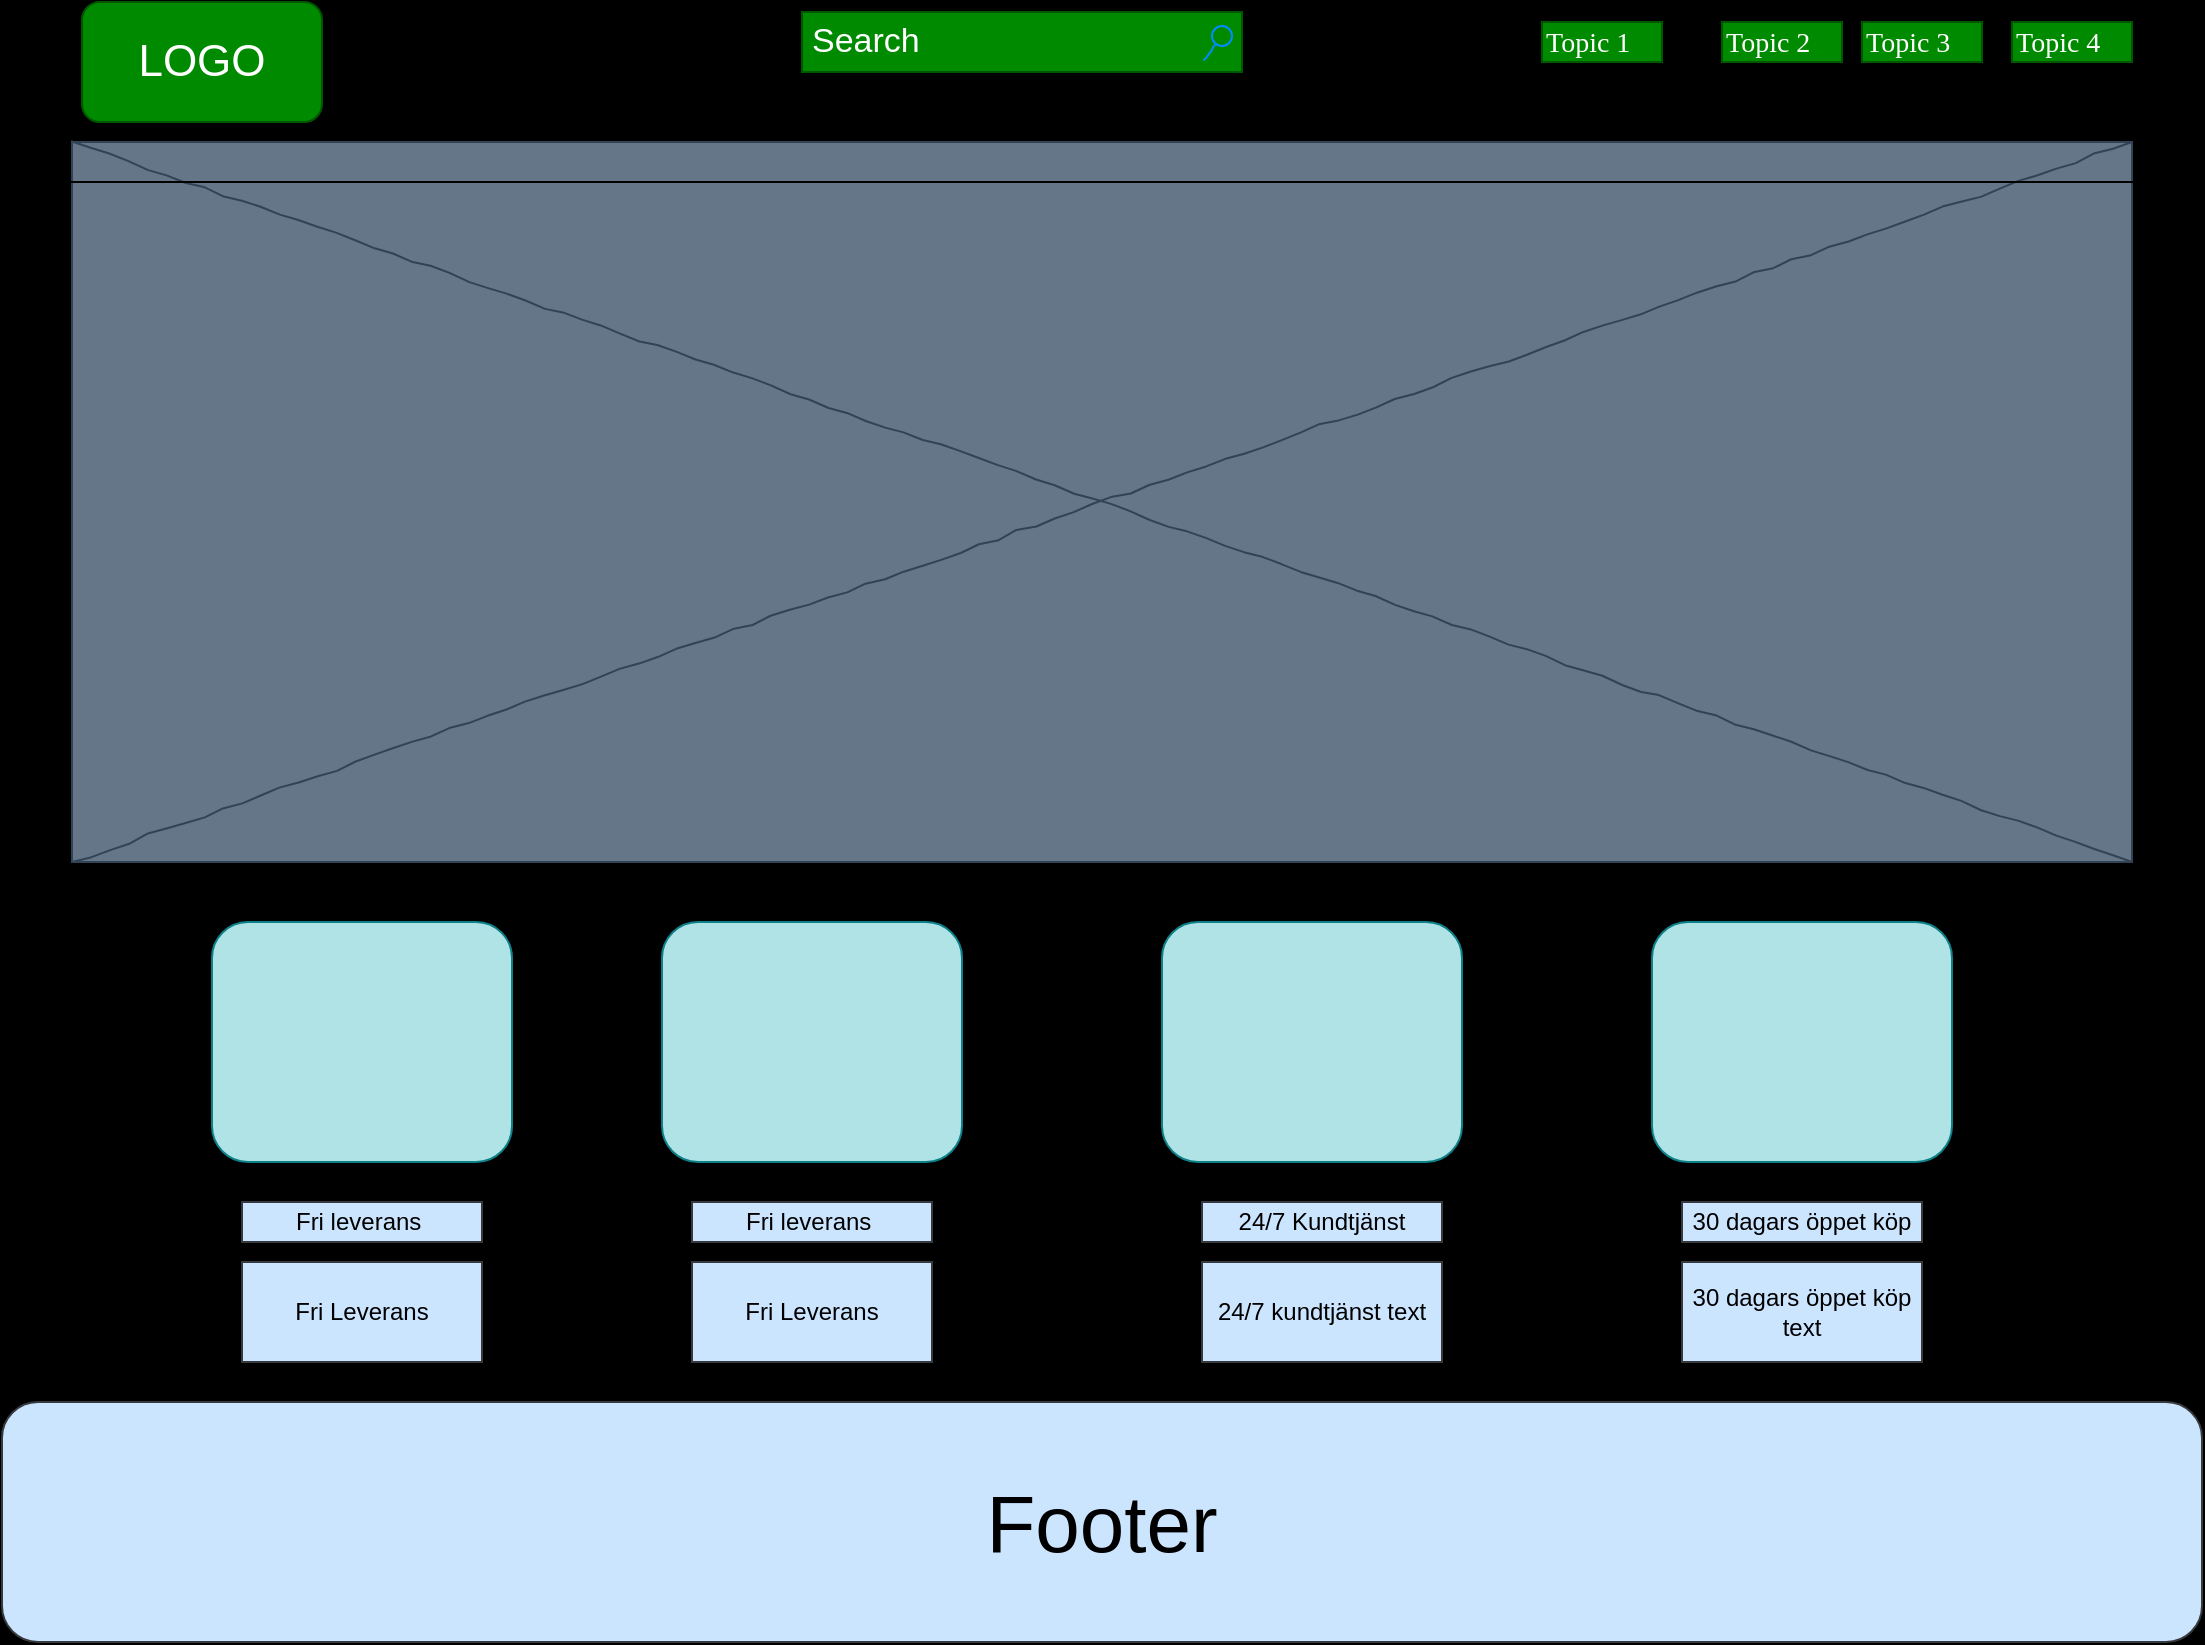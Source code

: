 <mxfile version="24.9.0">
  <diagram name="Page-1" id="03018318-947c-dd8e-b7a3-06fadd420f32">
    <mxGraphModel dx="1434" dy="700" grid="1" gridSize="10" guides="1" tooltips="1" connect="1" arrows="1" fold="1" page="1" pageScale="1" pageWidth="1100" pageHeight="850" background="#000000" math="0" shadow="0">
      <root>
        <mxCell id="0" />
        <mxCell id="1" parent="0" />
        <mxCell id="677b7b8949515195-3" value="Search" style="strokeWidth=1;shadow=0;dashed=0;align=center;html=1;shape=mxgraph.mockup.forms.searchBox;strokeColor=#005700;mainText=;strokeColor2=#008cff;fontColor=#ffffff;fontSize=17;align=left;spacingLeft=3;rounded=0;labelBackgroundColor=none;comic=1;fillColor=#008a00;" parent="1" vertex="1">
          <mxGeometry x="400" y="35" width="220" height="30" as="geometry" />
        </mxCell>
        <mxCell id="677b7b8949515195-4" value="Topic 1" style="text;html=1;points=[];align=left;verticalAlign=top;spacingTop=-4;fontSize=14;fontFamily=Verdana;fillColor=#008a00;fontColor=#ffffff;strokeColor=#005700;" parent="1" vertex="1">
          <mxGeometry x="770" y="40" width="60" height="20" as="geometry" />
        </mxCell>
        <mxCell id="677b7b8949515195-5" value="Topic 2" style="text;html=1;points=[];align=left;verticalAlign=top;spacingTop=-4;fontSize=14;fontFamily=Verdana;fillColor=#008a00;fontColor=#ffffff;strokeColor=#005700;" parent="1" vertex="1">
          <mxGeometry x="860" y="40" width="60" height="20" as="geometry" />
        </mxCell>
        <mxCell id="677b7b8949515195-6" value="Topic 3" style="text;html=1;points=[];align=left;verticalAlign=top;spacingTop=-4;fontSize=14;fontFamily=Verdana;fillColor=#008a00;fontColor=#ffffff;strokeColor=#005700;" parent="1" vertex="1">
          <mxGeometry x="930" y="40" width="60" height="20" as="geometry" />
        </mxCell>
        <mxCell id="677b7b8949515195-7" value="Topic 4" style="text;html=1;points=[];align=left;verticalAlign=top;spacingTop=-4;fontSize=14;fontFamily=Verdana;fillColor=#008a00;fontColor=#ffffff;strokeColor=#005700;" parent="1" vertex="1">
          <mxGeometry x="1005" y="40" width="60" height="20" as="geometry" />
        </mxCell>
        <mxCell id="677b7b8949515195-16" value="" style="verticalLabelPosition=bottom;shadow=0;dashed=0;align=center;html=1;verticalAlign=top;strokeWidth=1;shape=mxgraph.mockup.graphics.simpleIcon;strokeColor=#314354;rounded=0;labelBackgroundColor=none;fontFamily=Verdana;fontSize=14;fontColor=#ffffff;comic=1;fillColor=#647687;" parent="1" vertex="1">
          <mxGeometry x="35" y="100" width="1030" height="360" as="geometry" />
        </mxCell>
        <mxCell id="LygwtZGYXbD4ZYPNaPvQ-1" value="&lt;font style=&quot;font-size: 22px;&quot;&gt;LOGO&lt;/font&gt;" style="rounded=1;whiteSpace=wrap;html=1;fillColor=#008a00;strokeColor=#005700;fontColor=#ffffff;" vertex="1" parent="1">
          <mxGeometry x="40" y="30" width="120" height="60" as="geometry" />
        </mxCell>
        <mxCell id="LygwtZGYXbD4ZYPNaPvQ-4" value="" style="endArrow=none;html=1;rounded=0;" edge="1" parent="1">
          <mxGeometry width="50" height="50" relative="1" as="geometry">
            <mxPoint x="5" y="120" as="sourcePoint" />
            <mxPoint x="1095" y="120" as="targetPoint" />
          </mxGeometry>
        </mxCell>
        <mxCell id="LygwtZGYXbD4ZYPNaPvQ-7" value="" style="rounded=1;whiteSpace=wrap;html=1;fillColor=#b0e3e6;strokeColor=#0e8088;" vertex="1" parent="1">
          <mxGeometry x="105" y="490" width="150" height="120" as="geometry" />
        </mxCell>
        <mxCell id="LygwtZGYXbD4ZYPNaPvQ-8" value="" style="rounded=1;whiteSpace=wrap;html=1;fillColor=#b0e3e6;strokeColor=#0e8088;" vertex="1" parent="1">
          <mxGeometry x="580" y="490" width="150" height="120" as="geometry" />
        </mxCell>
        <mxCell id="LygwtZGYXbD4ZYPNaPvQ-9" value="" style="rounded=1;whiteSpace=wrap;html=1;fillColor=#b0e3e6;strokeColor=#0e8088;" vertex="1" parent="1">
          <mxGeometry x="825" y="490" width="150" height="120" as="geometry" />
        </mxCell>
        <mxCell id="LygwtZGYXbD4ZYPNaPvQ-13" value="Fri leverans&amp;nbsp;" style="rounded=0;whiteSpace=wrap;html=1;fillColor=#cce5ff;strokeColor=#36393d;" vertex="1" parent="1">
          <mxGeometry x="120" y="630" width="120" height="20" as="geometry" />
        </mxCell>
        <mxCell id="LygwtZGYXbD4ZYPNaPvQ-14" value="Fri Leverans" style="rounded=0;whiteSpace=wrap;html=1;fillColor=#cce5ff;strokeColor=#36393d;" vertex="1" parent="1">
          <mxGeometry x="120" y="660" width="120" height="50" as="geometry" />
        </mxCell>
        <mxCell id="LygwtZGYXbD4ZYPNaPvQ-25" style="edgeStyle=orthogonalEdgeStyle;rounded=0;orthogonalLoop=1;jettySize=auto;html=1;" edge="1" parent="1">
          <mxGeometry relative="1" as="geometry">
            <mxPoint x="655" y="700" as="targetPoint" />
            <mxPoint x="655" y="700" as="sourcePoint" />
          </mxGeometry>
        </mxCell>
        <mxCell id="LygwtZGYXbD4ZYPNaPvQ-15" value="24/7 Kundtjänst" style="rounded=0;whiteSpace=wrap;html=1;fillColor=#cce5ff;strokeColor=#36393d;" vertex="1" parent="1">
          <mxGeometry x="600" y="630" width="120" height="20" as="geometry" />
        </mxCell>
        <mxCell id="LygwtZGYXbD4ZYPNaPvQ-16" value="24/7 kundtjänst text" style="rounded=0;whiteSpace=wrap;html=1;fillColor=#cce5ff;strokeColor=#36393d;" vertex="1" parent="1">
          <mxGeometry x="600" y="660" width="120" height="50" as="geometry" />
        </mxCell>
        <mxCell id="LygwtZGYXbD4ZYPNaPvQ-17" value="30 dagars öppet köp" style="rounded=0;whiteSpace=wrap;html=1;fillColor=#cce5ff;strokeColor=#36393d;" vertex="1" parent="1">
          <mxGeometry x="840" y="630" width="120" height="20" as="geometry" />
        </mxCell>
        <mxCell id="LygwtZGYXbD4ZYPNaPvQ-18" value="30 dagars öppet köp text" style="rounded=0;whiteSpace=wrap;html=1;fillColor=#cce5ff;strokeColor=#36393d;" vertex="1" parent="1">
          <mxGeometry x="840" y="660" width="120" height="50" as="geometry" />
        </mxCell>
        <mxCell id="LygwtZGYXbD4ZYPNaPvQ-19" value="" style="rounded=1;whiteSpace=wrap;html=1;fillColor=#b0e3e6;strokeColor=#0e8088;" vertex="1" parent="1">
          <mxGeometry x="330" y="490" width="150" height="120" as="geometry" />
        </mxCell>
        <mxCell id="LygwtZGYXbD4ZYPNaPvQ-20" value="Fri leverans&amp;nbsp;" style="rounded=0;whiteSpace=wrap;html=1;fillColor=#cce5ff;strokeColor=#36393d;" vertex="1" parent="1">
          <mxGeometry x="345" y="630" width="120" height="20" as="geometry" />
        </mxCell>
        <mxCell id="LygwtZGYXbD4ZYPNaPvQ-21" value="Fri Leverans" style="rounded=0;whiteSpace=wrap;html=1;fillColor=#cce5ff;strokeColor=#36393d;" vertex="1" parent="1">
          <mxGeometry x="345" y="660" width="120" height="50" as="geometry" />
        </mxCell>
        <mxCell id="LygwtZGYXbD4ZYPNaPvQ-24" value="&lt;font style=&quot;font-size: 40px;&quot;&gt;Footer&lt;/font&gt;" style="rounded=1;whiteSpace=wrap;html=1;fillColor=#cce5ff;strokeColor=#36393d;" vertex="1" parent="1">
          <mxGeometry y="730" width="1100" height="120" as="geometry" />
        </mxCell>
      </root>
    </mxGraphModel>
  </diagram>
</mxfile>
